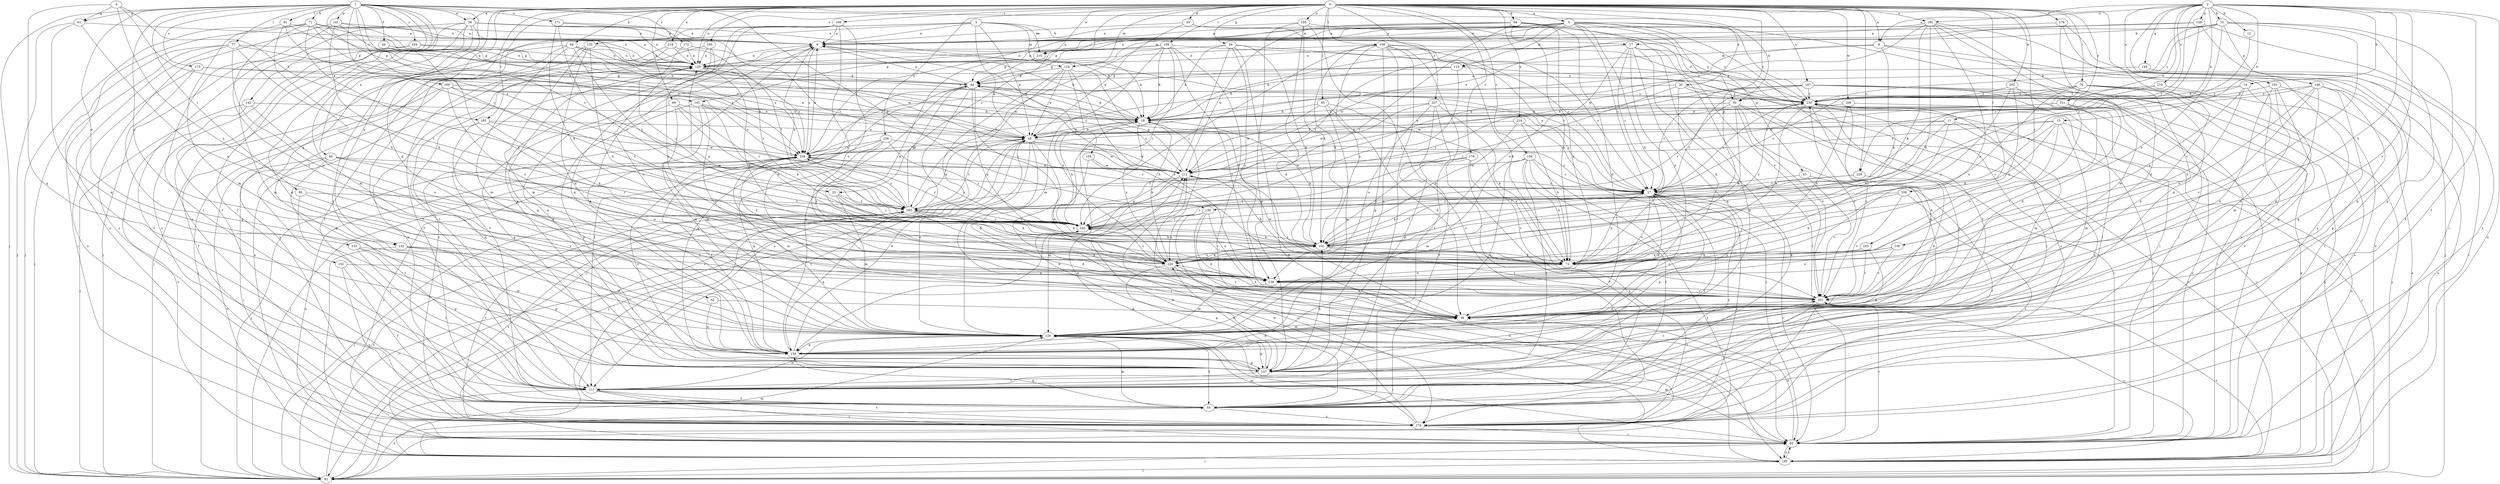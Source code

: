 strict digraph  {
0;
1;
2;
3;
4;
5;
8;
9;
10;
11;
12;
14;
15;
17;
18;
25;
27;
30;
32;
34;
35;
36;
38;
40;
45;
49;
55;
59;
61;
63;
64;
69;
71;
73;
76;
77;
80;
81;
83;
85;
92;
94;
99;
101;
106;
108;
111;
118;
119;
120;
129;
132;
133;
135;
136;
138;
139;
141;
142;
145;
146;
147;
148;
149;
152;
155;
156;
158;
163;
164;
165;
167;
168;
169;
171;
172;
173;
174;
176;
178;
182;
183;
185;
190;
191;
192;
194;
195;
201;
202;
206;
210;
211;
214;
218;
219;
220;
221;
228;
229;
230;
237;
239;
0 -> 5  [label=a];
0 -> 8  [label=a];
0 -> 25  [label=c];
0 -> 30  [label=d];
0 -> 32  [label=d];
0 -> 34  [label=d];
0 -> 38  [label=e];
0 -> 59  [label=g];
0 -> 69  [label=h];
0 -> 76  [label=i];
0 -> 85  [label=j];
0 -> 94  [label=k];
0 -> 99  [label=k];
0 -> 106  [label=l];
0 -> 108  [label=l];
0 -> 111  [label=l];
0 -> 118  [label=m];
0 -> 129  [label=n];
0 -> 132  [label=o];
0 -> 139  [label=p];
0 -> 158  [label=r];
0 -> 163  [label=r];
0 -> 167  [label=s];
0 -> 168  [label=s];
0 -> 176  [label=t];
0 -> 178  [label=t];
0 -> 182  [label=t];
0 -> 185  [label=u];
0 -> 190  [label=u];
0 -> 194  [label=v];
0 -> 195  [label=v];
0 -> 201  [label=v];
0 -> 202  [label=w];
0 -> 206  [label=w];
0 -> 210  [label=w];
0 -> 214  [label=x];
0 -> 218  [label=x];
0 -> 221  [label=y];
0 -> 228  [label=y];
0 -> 229  [label=y];
0 -> 237  [label=z];
1 -> 25  [label=c];
1 -> 27  [label=c];
1 -> 35  [label=d];
1 -> 38  [label=e];
1 -> 40  [label=e];
1 -> 49  [label=f];
1 -> 55  [label=f];
1 -> 61  [label=g];
1 -> 71  [label=h];
1 -> 77  [label=i];
1 -> 80  [label=i];
1 -> 81  [label=i];
1 -> 92  [label=j];
1 -> 132  [label=o];
1 -> 133  [label=o];
1 -> 139  [label=p];
1 -> 141  [label=p];
1 -> 142  [label=p];
1 -> 145  [label=p];
1 -> 164  [label=r];
1 -> 169  [label=s];
1 -> 171  [label=s];
1 -> 172  [label=s];
1 -> 173  [label=s];
1 -> 174  [label=s];
2 -> 8  [label=a];
2 -> 10  [label=b];
2 -> 11  [label=b];
2 -> 12  [label=b];
2 -> 14  [label=b];
2 -> 15  [label=b];
2 -> 45  [label=e];
2 -> 55  [label=f];
2 -> 73  [label=h];
2 -> 83  [label=i];
2 -> 148  [label=q];
2 -> 149  [label=q];
2 -> 190  [label=u];
2 -> 191  [label=u];
2 -> 192  [label=u];
2 -> 201  [label=v];
2 -> 219  [label=x];
2 -> 229  [label=y];
3 -> 9  [label=a];
3 -> 17  [label=b];
3 -> 45  [label=e];
3 -> 55  [label=f];
3 -> 118  [label=m];
3 -> 135  [label=o];
3 -> 152  [label=q];
3 -> 155  [label=q];
3 -> 210  [label=w];
4 -> 45  [label=e];
4 -> 61  [label=g];
4 -> 156  [label=q];
4 -> 182  [label=t];
4 -> 220  [label=x];
5 -> 9  [label=a];
5 -> 27  [label=c];
5 -> 35  [label=d];
5 -> 55  [label=f];
5 -> 63  [label=g];
5 -> 64  [label=g];
5 -> 73  [label=h];
5 -> 83  [label=i];
5 -> 118  [label=m];
5 -> 119  [label=m];
5 -> 145  [label=p];
5 -> 165  [label=r];
5 -> 210  [label=w];
5 -> 230  [label=y];
8 -> 83  [label=i];
8 -> 101  [label=k];
8 -> 119  [label=m];
8 -> 174  [label=s];
8 -> 211  [label=w];
9 -> 129  [label=n];
9 -> 174  [label=s];
9 -> 239  [label=z];
10 -> 17  [label=b];
10 -> 18  [label=b];
10 -> 55  [label=f];
10 -> 129  [label=n];
10 -> 146  [label=p];
10 -> 147  [label=p];
10 -> 201  [label=v];
10 -> 220  [label=x];
10 -> 230  [label=y];
11 -> 45  [label=e];
11 -> 92  [label=j];
11 -> 101  [label=k];
11 -> 120  [label=m];
11 -> 183  [label=t];
11 -> 239  [label=z];
12 -> 27  [label=c];
14 -> 35  [label=d];
14 -> 36  [label=d];
14 -> 73  [label=h];
14 -> 136  [label=o];
14 -> 230  [label=y];
15 -> 45  [label=e];
15 -> 101  [label=k];
15 -> 120  [label=m];
15 -> 138  [label=o];
15 -> 165  [label=r];
15 -> 192  [label=u];
15 -> 239  [label=z];
17 -> 18  [label=b];
17 -> 27  [label=c];
17 -> 83  [label=i];
17 -> 111  [label=l];
17 -> 129  [label=n];
17 -> 138  [label=o];
17 -> 147  [label=p];
17 -> 156  [label=q];
17 -> 220  [label=x];
18 -> 45  [label=e];
18 -> 64  [label=g];
18 -> 101  [label=k];
18 -> 220  [label=x];
25 -> 73  [label=h];
25 -> 120  [label=m];
25 -> 165  [label=r];
25 -> 183  [label=t];
27 -> 9  [label=a];
27 -> 36  [label=d];
27 -> 73  [label=h];
27 -> 83  [label=i];
27 -> 101  [label=k];
27 -> 111  [label=l];
27 -> 138  [label=o];
27 -> 147  [label=p];
27 -> 165  [label=r];
27 -> 174  [label=s];
27 -> 183  [label=t];
27 -> 230  [label=y];
30 -> 73  [label=h];
30 -> 92  [label=j];
30 -> 165  [label=r];
30 -> 230  [label=y];
30 -> 239  [label=z];
32 -> 36  [label=d];
32 -> 156  [label=q];
34 -> 9  [label=a];
34 -> 27  [label=c];
34 -> 45  [label=e];
34 -> 230  [label=y];
35 -> 18  [label=b];
35 -> 27  [label=c];
35 -> 73  [label=h];
35 -> 83  [label=i];
35 -> 120  [label=m];
35 -> 192  [label=u];
35 -> 201  [label=v];
36 -> 120  [label=m];
38 -> 9  [label=a];
38 -> 18  [label=b];
38 -> 92  [label=j];
38 -> 111  [label=l];
38 -> 120  [label=m];
38 -> 129  [label=n];
38 -> 156  [label=q];
38 -> 174  [label=s];
38 -> 211  [label=w];
40 -> 83  [label=i];
40 -> 111  [label=l];
40 -> 138  [label=o];
40 -> 165  [label=r];
40 -> 192  [label=u];
40 -> 211  [label=w];
45 -> 9  [label=a];
45 -> 18  [label=b];
45 -> 27  [label=c];
45 -> 36  [label=d];
45 -> 83  [label=i];
45 -> 92  [label=j];
45 -> 111  [label=l];
45 -> 183  [label=t];
45 -> 201  [label=v];
45 -> 211  [label=w];
45 -> 239  [label=z];
49 -> 18  [label=b];
49 -> 101  [label=k];
49 -> 129  [label=n];
49 -> 239  [label=z];
55 -> 18  [label=b];
55 -> 27  [label=c];
55 -> 120  [label=m];
55 -> 129  [label=n];
55 -> 156  [label=q];
55 -> 174  [label=s];
55 -> 183  [label=t];
55 -> 230  [label=y];
59 -> 18  [label=b];
59 -> 27  [label=c];
59 -> 101  [label=k];
59 -> 129  [label=n];
59 -> 138  [label=o];
59 -> 156  [label=q];
59 -> 192  [label=u];
61 -> 9  [label=a];
61 -> 92  [label=j];
61 -> 138  [label=o];
61 -> 156  [label=q];
63 -> 27  [label=c];
63 -> 55  [label=f];
63 -> 201  [label=v];
64 -> 9  [label=a];
64 -> 73  [label=h];
64 -> 83  [label=i];
64 -> 111  [label=l];
64 -> 165  [label=r];
64 -> 220  [label=x];
64 -> 230  [label=y];
69 -> 18  [label=b];
69 -> 120  [label=m];
69 -> 147  [label=p];
69 -> 165  [label=r];
69 -> 183  [label=t];
71 -> 9  [label=a];
71 -> 18  [label=b];
71 -> 64  [label=g];
71 -> 92  [label=j];
71 -> 129  [label=n];
71 -> 165  [label=r];
71 -> 174  [label=s];
71 -> 201  [label=v];
71 -> 239  [label=z];
73 -> 138  [label=o];
73 -> 211  [label=w];
76 -> 27  [label=c];
76 -> 36  [label=d];
76 -> 55  [label=f];
76 -> 83  [label=i];
76 -> 92  [label=j];
76 -> 138  [label=o];
76 -> 220  [label=x];
76 -> 230  [label=y];
77 -> 45  [label=e];
77 -> 83  [label=i];
77 -> 92  [label=j];
77 -> 111  [label=l];
77 -> 129  [label=n];
77 -> 138  [label=o];
77 -> 165  [label=r];
80 -> 111  [label=l];
80 -> 183  [label=t];
80 -> 201  [label=v];
81 -> 9  [label=a];
81 -> 73  [label=h];
81 -> 120  [label=m];
81 -> 129  [label=n];
81 -> 239  [label=z];
83 -> 36  [label=d];
83 -> 120  [label=m];
83 -> 183  [label=t];
83 -> 192  [label=u];
83 -> 201  [label=v];
83 -> 230  [label=y];
83 -> 239  [label=z];
85 -> 18  [label=b];
85 -> 36  [label=d];
85 -> 120  [label=m];
85 -> 201  [label=v];
85 -> 211  [label=w];
92 -> 55  [label=f];
92 -> 83  [label=i];
92 -> 165  [label=r];
92 -> 183  [label=t];
94 -> 111  [label=l];
94 -> 120  [label=m];
94 -> 129  [label=n];
94 -> 174  [label=s];
94 -> 183  [label=t];
94 -> 211  [label=w];
94 -> 239  [label=z];
99 -> 9  [label=a];
99 -> 36  [label=d];
99 -> 73  [label=h];
99 -> 138  [label=o];
99 -> 165  [label=r];
99 -> 201  [label=v];
99 -> 211  [label=w];
99 -> 239  [label=z];
101 -> 27  [label=c];
101 -> 73  [label=h];
101 -> 129  [label=n];
101 -> 165  [label=r];
101 -> 201  [label=v];
101 -> 220  [label=x];
101 -> 230  [label=y];
106 -> 73  [label=h];
106 -> 174  [label=s];
106 -> 183  [label=t];
106 -> 201  [label=v];
108 -> 27  [label=c];
108 -> 55  [label=f];
108 -> 73  [label=h];
108 -> 101  [label=k];
108 -> 111  [label=l];
108 -> 129  [label=n];
108 -> 147  [label=p];
108 -> 156  [label=q];
108 -> 165  [label=r];
108 -> 220  [label=x];
108 -> 230  [label=y];
111 -> 55  [label=f];
111 -> 83  [label=i];
111 -> 92  [label=j];
111 -> 120  [label=m];
111 -> 174  [label=s];
118 -> 45  [label=e];
118 -> 64  [label=g];
118 -> 73  [label=h];
118 -> 92  [label=j];
118 -> 138  [label=o];
118 -> 174  [label=s];
118 -> 220  [label=x];
119 -> 18  [label=b];
119 -> 64  [label=g];
119 -> 165  [label=r];
119 -> 174  [label=s];
119 -> 239  [label=z];
120 -> 27  [label=c];
120 -> 45  [label=e];
120 -> 55  [label=f];
120 -> 83  [label=i];
120 -> 147  [label=p];
120 -> 156  [label=q];
129 -> 64  [label=g];
129 -> 73  [label=h];
129 -> 92  [label=j];
129 -> 156  [label=q];
129 -> 183  [label=t];
129 -> 239  [label=z];
132 -> 73  [label=h];
132 -> 83  [label=i];
132 -> 120  [label=m];
132 -> 147  [label=p];
133 -> 73  [label=h];
133 -> 111  [label=l];
133 -> 120  [label=m];
133 -> 147  [label=p];
135 -> 36  [label=d];
135 -> 73  [label=h];
135 -> 92  [label=j];
135 -> 120  [label=m];
135 -> 129  [label=n];
136 -> 73  [label=h];
136 -> 138  [label=o];
136 -> 201  [label=v];
136 -> 220  [label=x];
138 -> 120  [label=m];
138 -> 129  [label=n];
138 -> 201  [label=v];
139 -> 36  [label=d];
139 -> 138  [label=o];
139 -> 165  [label=r];
139 -> 174  [label=s];
139 -> 192  [label=u];
139 -> 220  [label=x];
141 -> 9  [label=a];
141 -> 18  [label=b];
141 -> 64  [label=g];
141 -> 73  [label=h];
141 -> 111  [label=l];
141 -> 174  [label=s];
142 -> 18  [label=b];
142 -> 92  [label=j];
142 -> 138  [label=o];
142 -> 192  [label=u];
145 -> 18  [label=b];
145 -> 101  [label=k];
145 -> 120  [label=m];
145 -> 147  [label=p];
145 -> 201  [label=v];
145 -> 239  [label=z];
146 -> 27  [label=c];
146 -> 36  [label=d];
146 -> 138  [label=o];
146 -> 147  [label=p];
146 -> 156  [label=q];
146 -> 192  [label=u];
146 -> 201  [label=v];
146 -> 230  [label=y];
147 -> 9  [label=a];
147 -> 64  [label=g];
147 -> 101  [label=k];
147 -> 111  [label=l];
147 -> 201  [label=v];
147 -> 211  [label=w];
147 -> 220  [label=x];
147 -> 239  [label=z];
148 -> 9  [label=a];
148 -> 27  [label=c];
148 -> 129  [label=n];
148 -> 147  [label=p];
148 -> 174  [label=s];
149 -> 64  [label=g];
149 -> 83  [label=i];
152 -> 55  [label=f];
152 -> 138  [label=o];
152 -> 174  [label=s];
155 -> 27  [label=c];
155 -> 138  [label=o];
155 -> 211  [label=w];
156 -> 9  [label=a];
156 -> 36  [label=d];
156 -> 45  [label=e];
156 -> 64  [label=g];
156 -> 147  [label=p];
156 -> 230  [label=y];
156 -> 239  [label=z];
158 -> 18  [label=b];
158 -> 64  [label=g];
158 -> 83  [label=i];
158 -> 120  [label=m];
158 -> 129  [label=n];
158 -> 165  [label=r];
158 -> 183  [label=t];
158 -> 201  [label=v];
158 -> 230  [label=y];
163 -> 73  [label=h];
163 -> 156  [label=q];
163 -> 201  [label=v];
163 -> 220  [label=x];
164 -> 55  [label=f];
164 -> 120  [label=m];
164 -> 129  [label=n];
164 -> 230  [label=y];
165 -> 18  [label=b];
165 -> 101  [label=k];
165 -> 239  [label=z];
167 -> 27  [label=c];
167 -> 83  [label=i];
167 -> 92  [label=j];
167 -> 111  [label=l];
167 -> 165  [label=r];
167 -> 183  [label=t];
167 -> 192  [label=u];
167 -> 211  [label=w];
167 -> 230  [label=y];
168 -> 9  [label=a];
168 -> 36  [label=d];
168 -> 138  [label=o];
168 -> 147  [label=p];
168 -> 156  [label=q];
169 -> 45  [label=e];
169 -> 55  [label=f];
169 -> 147  [label=p];
169 -> 165  [label=r];
169 -> 220  [label=x];
169 -> 230  [label=y];
171 -> 9  [label=a];
171 -> 27  [label=c];
171 -> 101  [label=k];
171 -> 165  [label=r];
172 -> 18  [label=b];
172 -> 129  [label=n];
172 -> 165  [label=r];
173 -> 45  [label=e];
173 -> 64  [label=g];
173 -> 147  [label=p];
173 -> 174  [label=s];
174 -> 83  [label=i];
174 -> 120  [label=m];
174 -> 183  [label=t];
174 -> 211  [label=w];
176 -> 9  [label=a];
176 -> 36  [label=d];
176 -> 92  [label=j];
176 -> 174  [label=s];
178 -> 55  [label=f];
178 -> 101  [label=k];
178 -> 174  [label=s];
178 -> 183  [label=t];
178 -> 201  [label=v];
178 -> 211  [label=w];
182 -> 36  [label=d];
182 -> 45  [label=e];
182 -> 101  [label=k];
182 -> 156  [label=q];
182 -> 211  [label=w];
183 -> 9  [label=a];
183 -> 36  [label=d];
183 -> 45  [label=e];
183 -> 64  [label=g];
183 -> 73  [label=h];
183 -> 92  [label=j];
183 -> 101  [label=k];
183 -> 156  [label=q];
183 -> 165  [label=r];
183 -> 239  [label=z];
185 -> 9  [label=a];
185 -> 36  [label=d];
185 -> 101  [label=k];
185 -> 147  [label=p];
185 -> 174  [label=s];
185 -> 230  [label=y];
190 -> 9  [label=a];
190 -> 45  [label=e];
190 -> 73  [label=h];
190 -> 101  [label=k];
190 -> 120  [label=m];
190 -> 138  [label=o];
190 -> 156  [label=q];
190 -> 192  [label=u];
190 -> 211  [label=w];
191 -> 36  [label=d];
191 -> 120  [label=m];
191 -> 156  [label=q];
191 -> 192  [label=u];
191 -> 230  [label=y];
192 -> 18  [label=b];
192 -> 83  [label=i];
192 -> 92  [label=j];
192 -> 120  [label=m];
192 -> 201  [label=v];
192 -> 211  [label=w];
194 -> 27  [label=c];
194 -> 55  [label=f];
194 -> 73  [label=h];
194 -> 92  [label=j];
194 -> 111  [label=l];
194 -> 120  [label=m];
194 -> 156  [label=q];
194 -> 211  [label=w];
195 -> 55  [label=f];
195 -> 129  [label=n];
195 -> 192  [label=u];
195 -> 220  [label=x];
201 -> 36  [label=d];
201 -> 111  [label=l];
201 -> 174  [label=s];
201 -> 192  [label=u];
201 -> 220  [label=x];
201 -> 230  [label=y];
202 -> 36  [label=d];
202 -> 73  [label=h];
202 -> 220  [label=x];
202 -> 230  [label=y];
206 -> 18  [label=b];
206 -> 73  [label=h];
206 -> 111  [label=l];
206 -> 201  [label=v];
210 -> 18  [label=b];
210 -> 64  [label=g];
210 -> 220  [label=x];
211 -> 27  [label=c];
211 -> 64  [label=g];
211 -> 73  [label=h];
211 -> 120  [label=m];
214 -> 45  [label=e];
214 -> 73  [label=h];
214 -> 83  [label=i];
214 -> 101  [label=k];
218 -> 55  [label=f];
218 -> 111  [label=l];
218 -> 129  [label=n];
218 -> 183  [label=t];
219 -> 174  [label=s];
219 -> 211  [label=w];
219 -> 230  [label=y];
220 -> 18  [label=b];
220 -> 36  [label=d];
220 -> 101  [label=k];
220 -> 147  [label=p];
220 -> 165  [label=r];
220 -> 201  [label=v];
220 -> 239  [label=z];
221 -> 18  [label=b];
221 -> 45  [label=e];
221 -> 83  [label=i];
221 -> 201  [label=v];
228 -> 92  [label=j];
228 -> 156  [label=q];
228 -> 165  [label=r];
228 -> 211  [label=w];
228 -> 220  [label=x];
228 -> 239  [label=z];
229 -> 27  [label=c];
229 -> 36  [label=d];
229 -> 165  [label=r];
230 -> 18  [label=b];
230 -> 36  [label=d];
230 -> 73  [label=h];
230 -> 83  [label=i];
230 -> 111  [label=l];
237 -> 18  [label=b];
237 -> 27  [label=c];
237 -> 55  [label=f];
237 -> 73  [label=h];
237 -> 138  [label=o];
237 -> 147  [label=p];
237 -> 211  [label=w];
239 -> 9  [label=a];
239 -> 92  [label=j];
239 -> 120  [label=m];
239 -> 165  [label=r];
239 -> 192  [label=u];
239 -> 211  [label=w];
}
